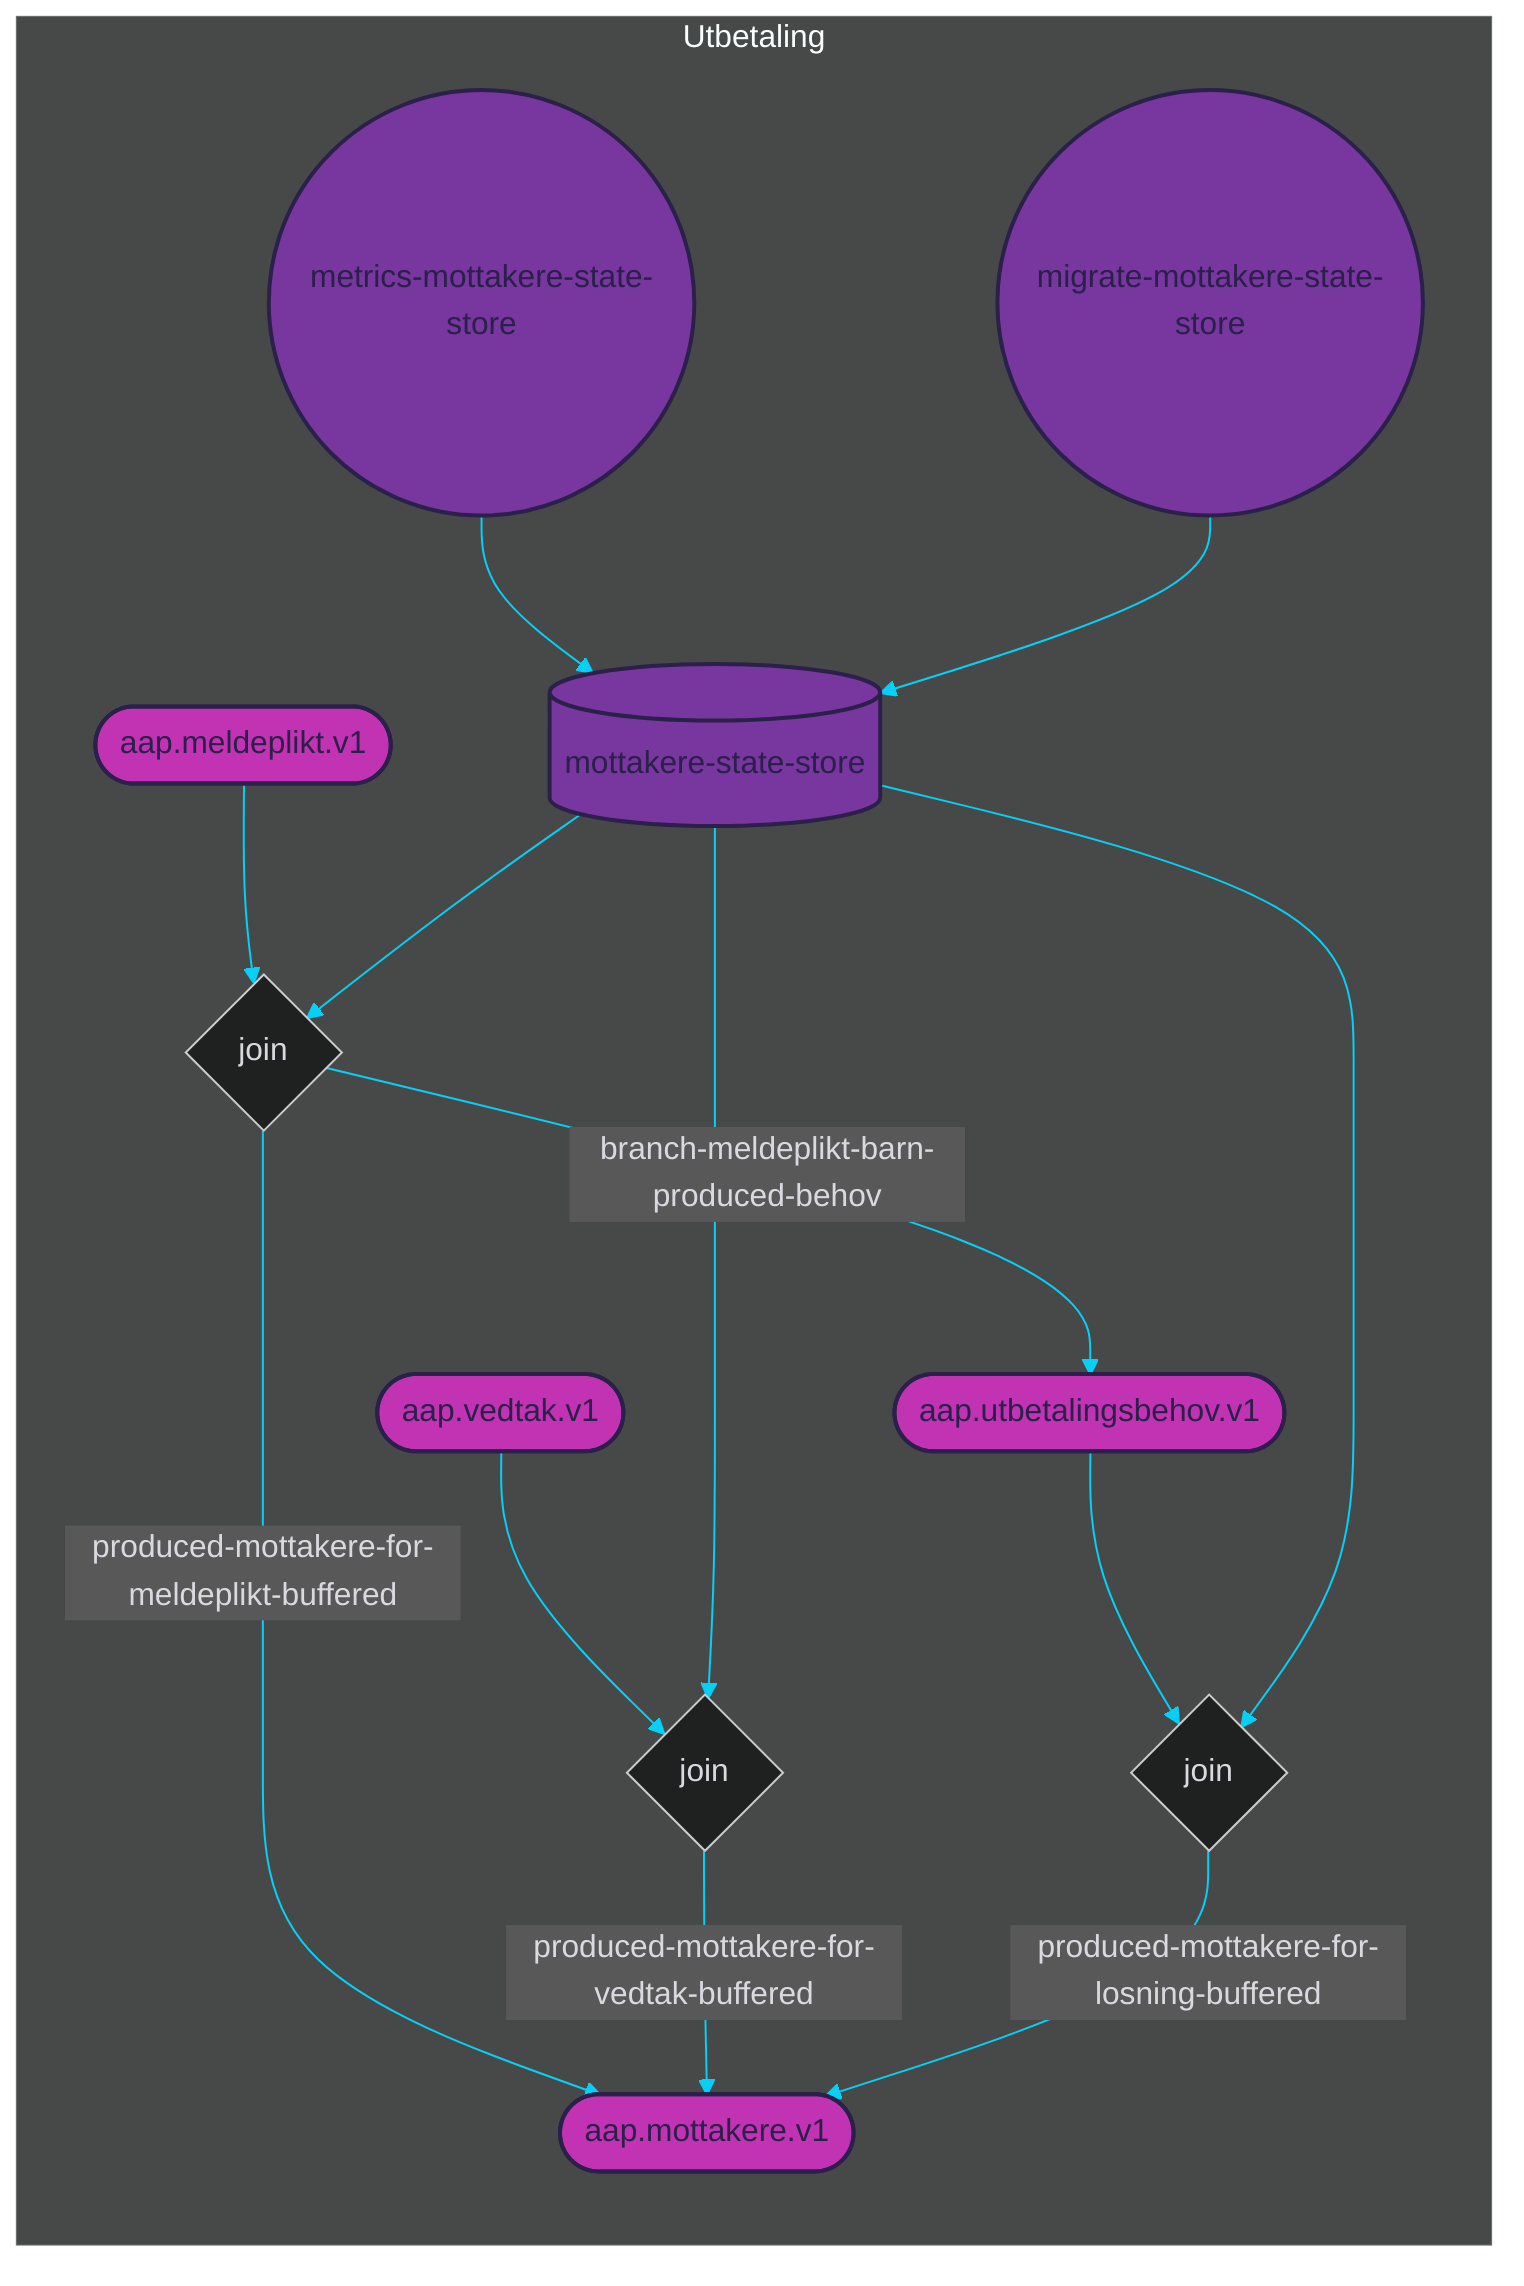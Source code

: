 %%{init: {'theme': 'dark', 'themeVariables': { 'primaryColor': '#07cff6', 'textColor': '#dad9e0', 'lineColor': '#07cff6'}}}%%

graph LR

subgraph Utbetaling
    %% TOPICS
    aap.meldeplikt.v1([aap.meldeplikt.v1])
	aap.utbetalingsbehov.v1([aap.utbetalingsbehov.v1])
	aap.mottakere.v1([aap.mottakere.v1])
	aap.vedtak.v1([aap.vedtak.v1])
    
    %% JOINS
    join-0{join}
	join-1{join}
	join-2{join}
    
    %% STATE STORES
    mottakere-state-store[(mottakere-state-store)]
    
    %% PROCESSOR API JOBS
    metrics-mottakere-state-store((metrics-mottakere-state-store))
	migrate-mottakere-state-store((migrate-mottakere-state-store))
    
    %% JOIN STREAMS
    aap.meldeplikt.v1 --> join-0
	mottakere-state-store --> join-0
	join-0 --> |branch-meldeplikt-barn-produced-behov| aap.utbetalingsbehov.v1
	join-0 --> |produced-mottakere-for-meldeplikt-buffered| aap.mottakere.v1
	aap.vedtak.v1 --> join-1
	mottakere-state-store --> join-1
	join-1 --> |produced-mottakere-for-vedtak-buffered| aap.mottakere.v1
	aap.utbetalingsbehov.v1 --> join-2
	mottakere-state-store --> join-2
	join-2 --> |produced-mottakere-for-losning-buffered| aap.mottakere.v1
    
    %% JOB STREAMS
    metrics-mottakere-state-store --> mottakere-state-store
	migrate-mottakere-state-store --> mottakere-state-store
    
    %% REPARTITION STREAMS
    
end

%% COLORS
%% light    #dad9e0
%% purple   #78369f
%% pink     #c233b4
%% dark     #2a204a
%% blue     #07cff6

%% STYLES
style aap.meldeplikt.v1 fill:#c233b4, stroke:#2a204a, stroke-width:2px, color:#2a204a
style aap.utbetalingsbehov.v1 fill:#c233b4, stroke:#2a204a, stroke-width:2px, color:#2a204a
style aap.mottakere.v1 fill:#c233b4, stroke:#2a204a, stroke-width:2px, color:#2a204a
style aap.vedtak.v1 fill:#c233b4, stroke:#2a204a, stroke-width:2px, color:#2a204a
style mottakere-state-store fill:#78369f, stroke:#2a204a, stroke-width:2px, color:#2a204a
style metrics-mottakere-state-store fill:#78369f, stroke:#2a204a, stroke-width:2px, color:#2a204a
style migrate-mottakere-state-store fill:#78369f, stroke:#2a204a, stroke-width:2px, color:#2a204a